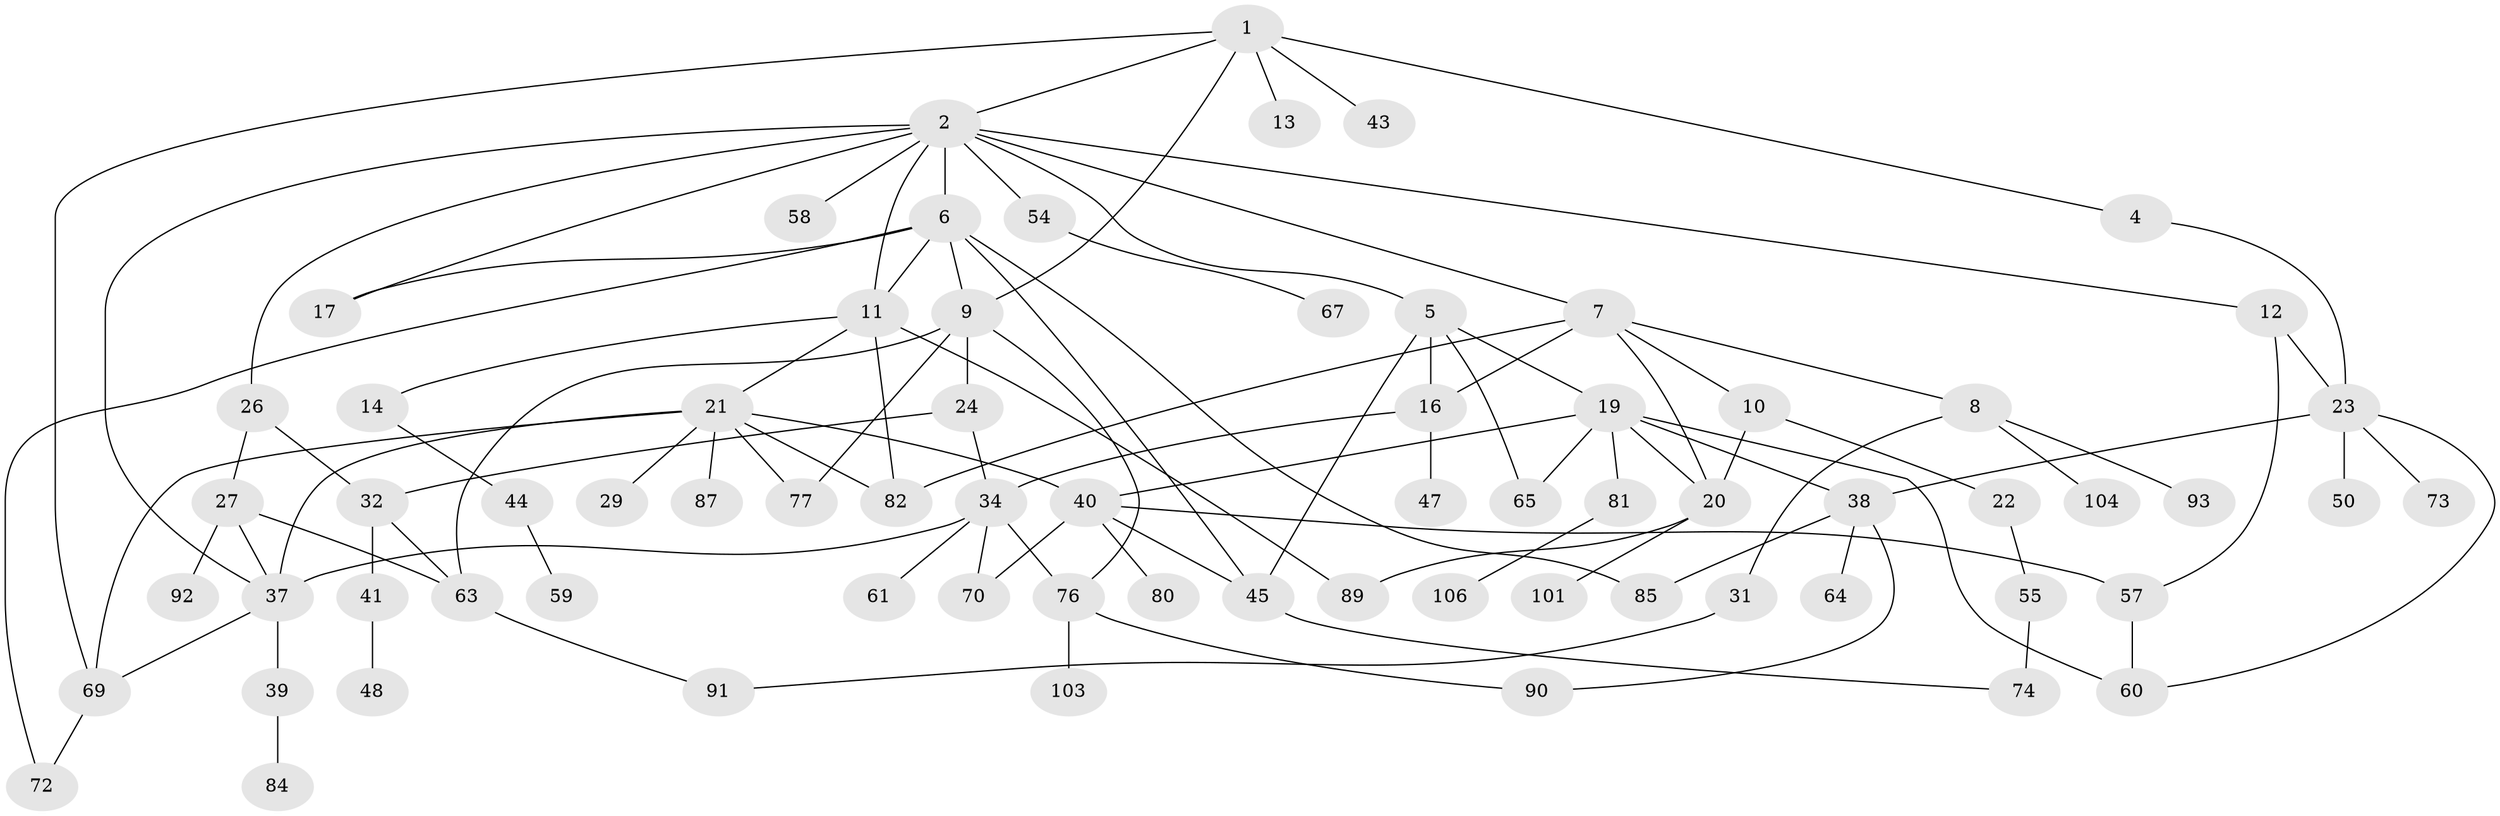 // Generated by graph-tools (version 1.1) at 2025/51/02/27/25 19:51:38]
// undirected, 71 vertices, 105 edges
graph export_dot {
graph [start="1"]
  node [color=gray90,style=filled];
  1 [super="+25"];
  2 [super="+3"];
  4;
  5 [super="+79"];
  6 [super="+94"];
  7;
  8 [super="+18"];
  9 [super="+62"];
  10 [super="+15"];
  11 [super="+36"];
  12 [super="+28"];
  13;
  14;
  16 [super="+30"];
  17 [super="+33"];
  19 [super="+78"];
  20 [super="+97"];
  21 [super="+49"];
  22;
  23 [super="+56"];
  24;
  26 [super="+46"];
  27;
  29;
  31;
  32 [super="+35"];
  34 [super="+71"];
  37 [super="+51"];
  38 [super="+42"];
  39;
  40 [super="+53"];
  41 [super="+52"];
  43;
  44 [super="+66"];
  45;
  47;
  48;
  50;
  54 [super="+95"];
  55 [super="+75"];
  57 [super="+108"];
  58;
  59 [super="+100"];
  60 [super="+68"];
  61;
  63 [super="+96"];
  64;
  65;
  67 [super="+105"];
  69 [super="+83"];
  70;
  72 [super="+99"];
  73;
  74 [super="+107"];
  76 [super="+86"];
  77 [super="+102"];
  80;
  81;
  82 [super="+88"];
  84;
  85 [super="+98"];
  87;
  89;
  90;
  91;
  92;
  93;
  101;
  103;
  104;
  106;
  1 -- 2;
  1 -- 4;
  1 -- 13;
  1 -- 43;
  1 -- 9;
  1 -- 69;
  2 -- 5;
  2 -- 6;
  2 -- 26;
  2 -- 37;
  2 -- 7;
  2 -- 11;
  2 -- 12;
  2 -- 17;
  2 -- 54;
  2 -- 58;
  4 -- 23;
  5 -- 19;
  5 -- 45;
  5 -- 16;
  5 -- 65;
  6 -- 9;
  6 -- 11;
  6 -- 45;
  6 -- 85;
  6 -- 17;
  6 -- 72;
  7 -- 8;
  7 -- 10;
  7 -- 16;
  7 -- 20;
  7 -- 82;
  8 -- 104;
  8 -- 93;
  8 -- 31;
  9 -- 24;
  9 -- 63;
  9 -- 76;
  9 -- 77;
  10 -- 20;
  10 -- 22;
  11 -- 14;
  11 -- 21;
  11 -- 89;
  11 -- 82;
  12 -- 57;
  12 -- 23;
  14 -- 44;
  16 -- 47;
  16 -- 34;
  19 -- 65;
  19 -- 81;
  19 -- 20;
  19 -- 40;
  19 -- 60;
  19 -- 38;
  20 -- 89;
  20 -- 101;
  21 -- 29;
  21 -- 40;
  21 -- 69;
  21 -- 87;
  21 -- 82;
  21 -- 37;
  21 -- 77;
  22 -- 55;
  23 -- 38;
  23 -- 50;
  23 -- 73;
  23 -- 60;
  24 -- 34;
  24 -- 32;
  26 -- 27;
  26 -- 32;
  27 -- 92;
  27 -- 63;
  27 -- 37;
  31 -- 91;
  32 -- 41;
  32 -- 63;
  34 -- 61;
  34 -- 37;
  34 -- 76;
  34 -- 70;
  37 -- 39;
  37 -- 69;
  38 -- 85;
  38 -- 90;
  38 -- 64;
  39 -- 84;
  40 -- 70;
  40 -- 80;
  40 -- 57;
  40 -- 45;
  41 -- 48;
  44 -- 59;
  45 -- 74;
  54 -- 67;
  55 -- 74;
  57 -- 60;
  63 -- 91;
  69 -- 72;
  76 -- 103;
  76 -- 90;
  81 -- 106;
}
